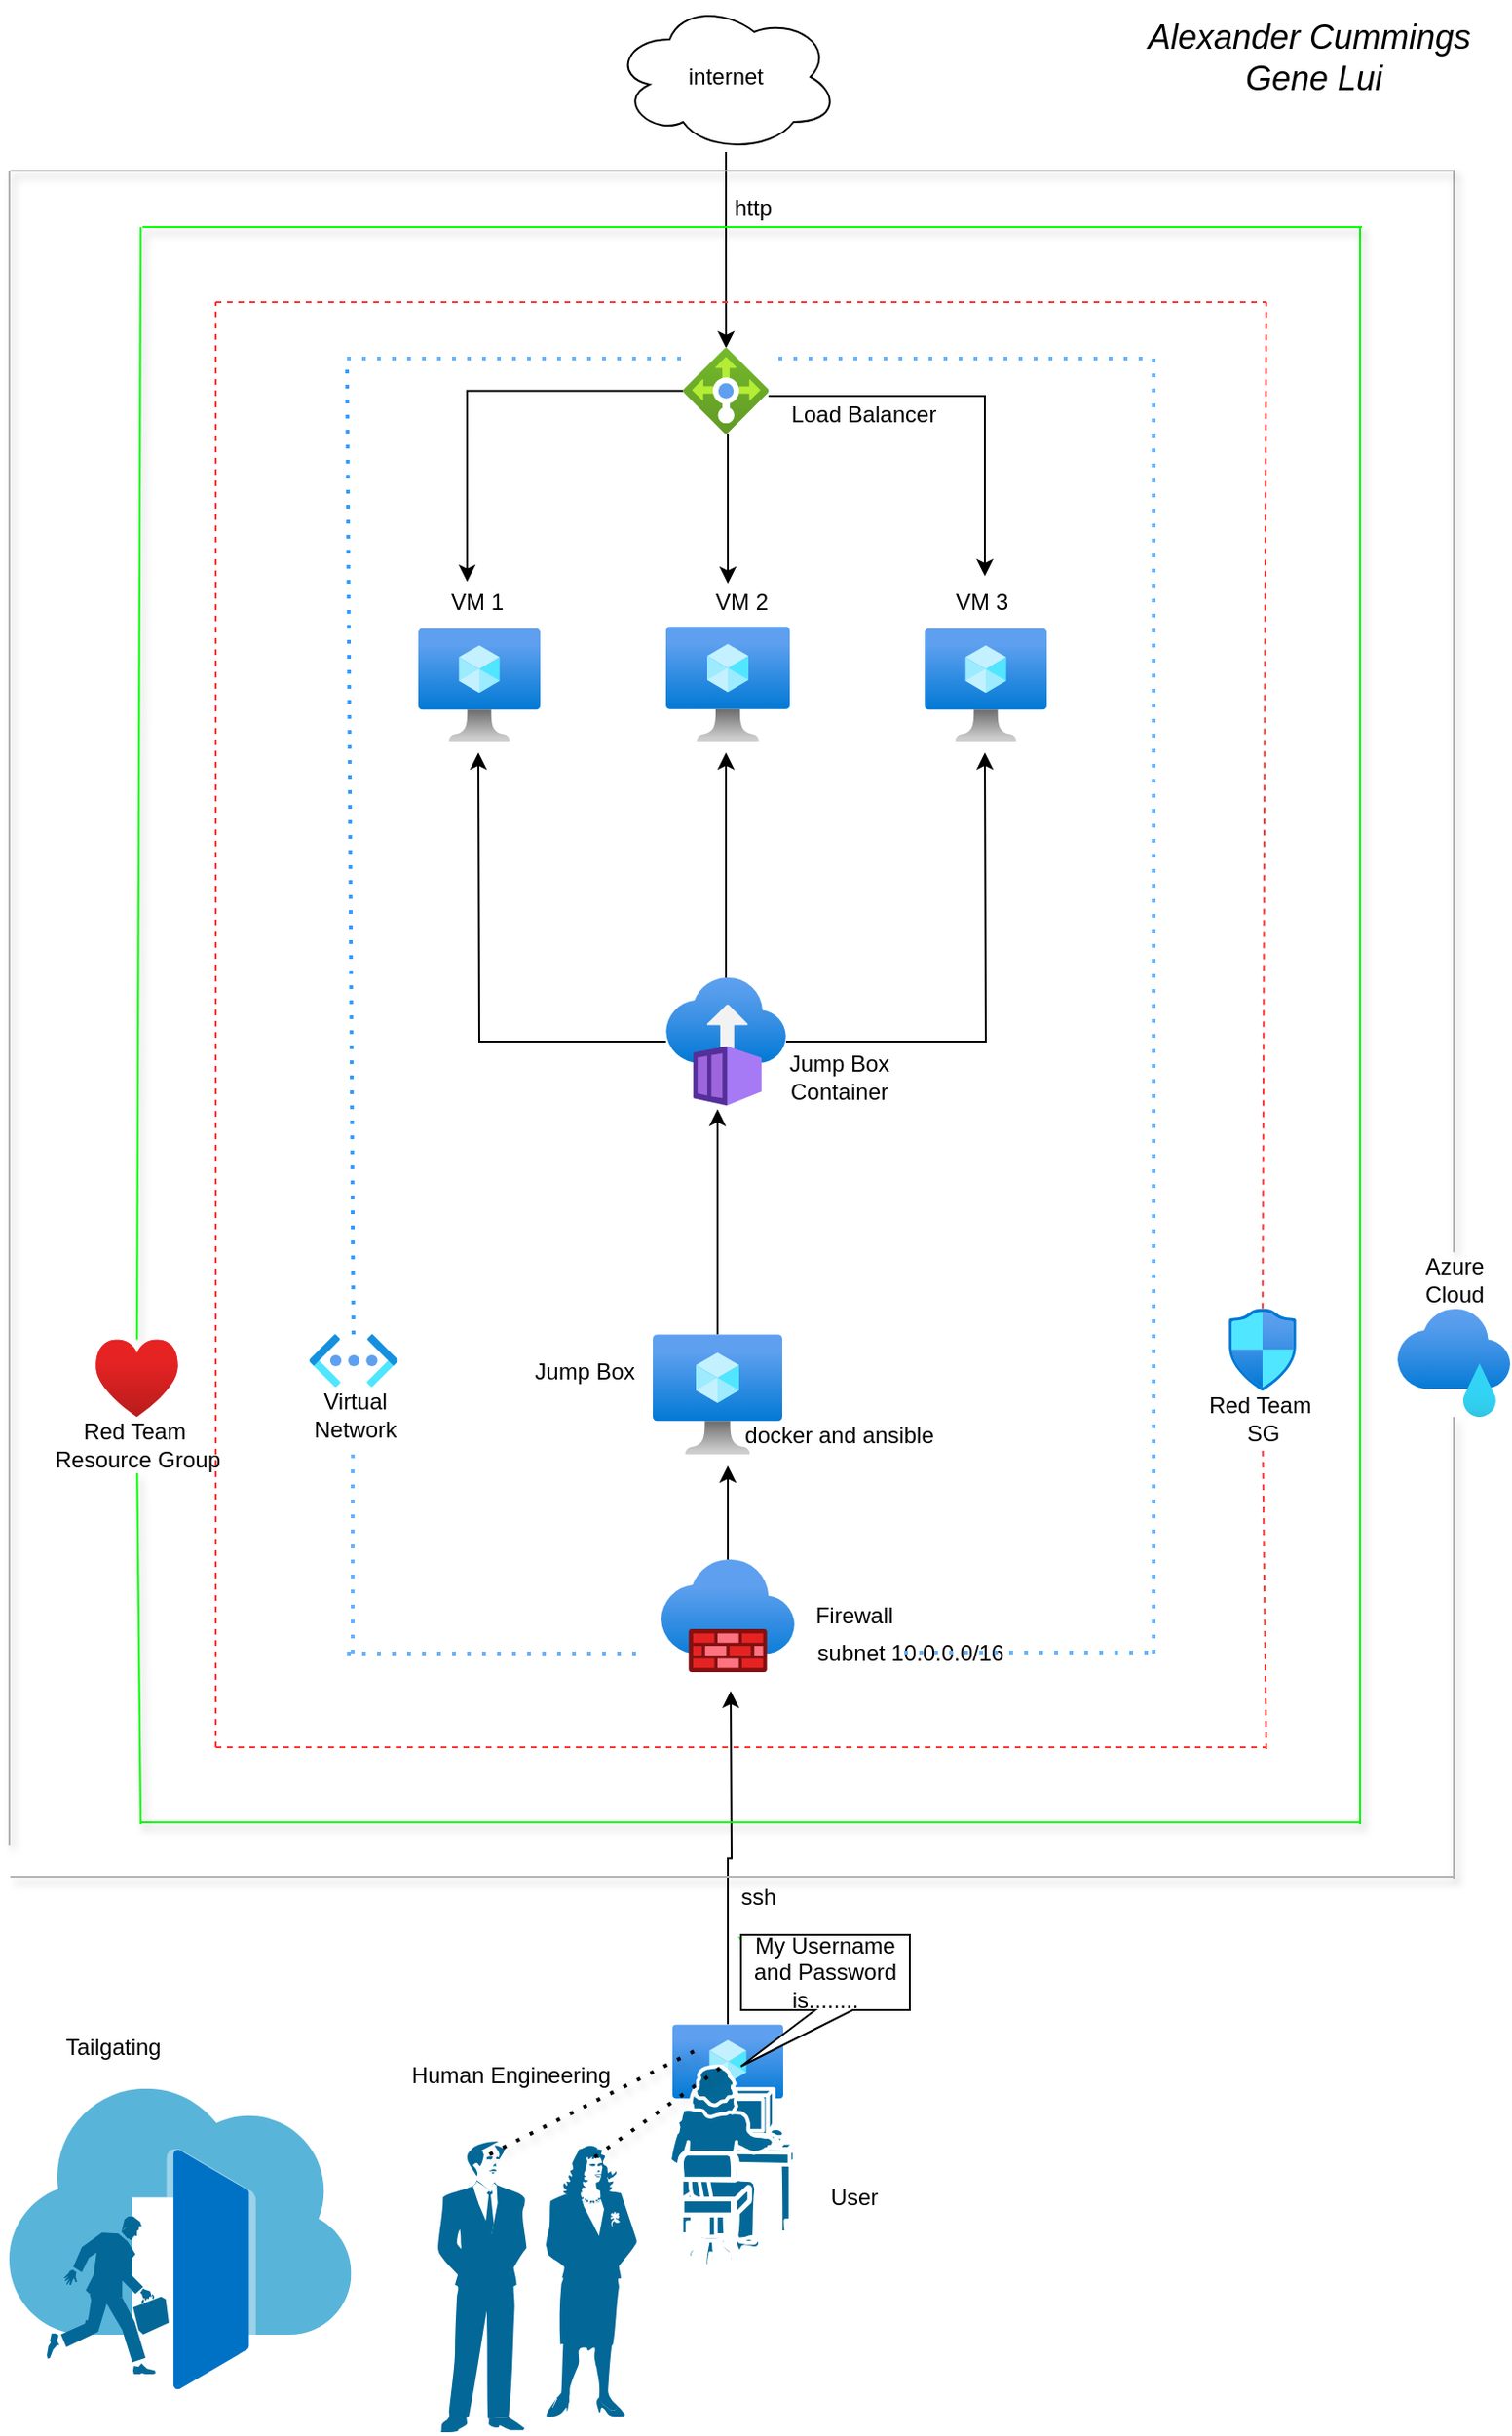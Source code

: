 <mxfile version="13.10.9" type="google"><diagram id="x1OYkQB7DRxshRP1bGu1" name="Page-1"><mxGraphModel dx="1422" dy="762" grid="1" gridSize="10" guides="1" tooltips="1" connect="1" arrows="1" fold="1" page="1" pageScale="1" pageWidth="850" pageHeight="1100" math="0" shadow="0"><root><mxCell id="0"/><mxCell id="1" parent="0"/><mxCell id="a1CTe_uSRsXe2X4wwvs7-1" value="" style="aspect=fixed;html=1;points=[];align=center;image;fontSize=12;image=img/lib/azure2/compute/Virtual_Machine.svg;" vertex="1" parent="1"><mxGeometry x="258" y="333.71" width="65" height="60.29" as="geometry"/></mxCell><mxCell id="a1CTe_uSRsXe2X4wwvs7-2" value="" style="aspect=fixed;html=1;points=[];align=center;image;fontSize=12;image=img/lib/azure2/compute/Virtual_Machine.svg;" vertex="1" parent="1"><mxGeometry x="390" y="332.78" width="66" height="61.22" as="geometry"/></mxCell><mxCell id="a1CTe_uSRsXe2X4wwvs7-3" value="" style="aspect=fixed;html=1;points=[];align=center;image;fontSize=12;image=img/lib/azure2/compute/Virtual_Machine.svg;" vertex="1" parent="1"><mxGeometry x="528" y="333.71" width="65" height="60.29" as="geometry"/></mxCell><mxCell id="a1CTe_uSRsXe2X4wwvs7-11" value="VM 1" style="text;html=1;align=center;verticalAlign=middle;resizable=0;points=[];autosize=1;" vertex="1" parent="1"><mxGeometry x="268.5" y="310" width="40" height="20" as="geometry"/></mxCell><mxCell id="a1CTe_uSRsXe2X4wwvs7-12" value="VM 2" style="text;html=1;align=center;verticalAlign=middle;resizable=0;points=[];autosize=1;" vertex="1" parent="1"><mxGeometry x="409.5" y="310" width="40" height="20" as="geometry"/></mxCell><mxCell id="a1CTe_uSRsXe2X4wwvs7-13" value="VM 3" style="text;html=1;align=center;verticalAlign=middle;resizable=0;points=[];autosize=1;" vertex="1" parent="1"><mxGeometry x="538" y="310" width="40" height="20" as="geometry"/></mxCell><mxCell id="a1CTe_uSRsXe2X4wwvs7-71" style="edgeStyle=orthogonalEdgeStyle;rounded=0;orthogonalLoop=1;jettySize=auto;html=1;" edge="1" parent="1" source="a1CTe_uSRsXe2X4wwvs7-15"><mxGeometry relative="1" as="geometry"><mxPoint x="422" y="400" as="targetPoint"/></mxGeometry></mxCell><mxCell id="a1CTe_uSRsXe2X4wwvs7-72" style="edgeStyle=orthogonalEdgeStyle;rounded=0;orthogonalLoop=1;jettySize=auto;html=1;" edge="1" parent="1" source="a1CTe_uSRsXe2X4wwvs7-15"><mxGeometry relative="1" as="geometry"><mxPoint x="560" y="400" as="targetPoint"/></mxGeometry></mxCell><mxCell id="a1CTe_uSRsXe2X4wwvs7-74" style="edgeStyle=orthogonalEdgeStyle;rounded=0;orthogonalLoop=1;jettySize=auto;html=1;" edge="1" parent="1" source="a1CTe_uSRsXe2X4wwvs7-15"><mxGeometry relative="1" as="geometry"><mxPoint x="290" y="400" as="targetPoint"/></mxGeometry></mxCell><mxCell id="a1CTe_uSRsXe2X4wwvs7-15" value="" style="aspect=fixed;html=1;points=[];align=center;image;fontSize=12;image=img/lib/azure2/compute/Container_Instances.svg;" vertex="1" parent="1"><mxGeometry x="390" y="520" width="64" height="68" as="geometry"/></mxCell><mxCell id="a1CTe_uSRsXe2X4wwvs7-16" value="Jump Box&lt;br&gt;Container&lt;br&gt;" style="text;html=1;align=center;verticalAlign=middle;resizable=0;points=[];autosize=1;" vertex="1" parent="1"><mxGeometry x="447" y="558" width="70" height="30" as="geometry"/></mxCell><mxCell id="a1CTe_uSRsXe2X4wwvs7-25" value="Jump Box&amp;nbsp;" style="text;html=1;align=center;verticalAlign=middle;resizable=0;points=[];autosize=1;" vertex="1" parent="1"><mxGeometry x="313" y="720" width="70" height="20" as="geometry"/></mxCell><mxCell id="a1CTe_uSRsXe2X4wwvs7-27" value="Load Balancer" style="text;html=1;align=center;verticalAlign=middle;resizable=0;points=[];autosize=1;" vertex="1" parent="1"><mxGeometry x="449.5" y="210" width="90" height="20" as="geometry"/></mxCell><mxCell id="a1CTe_uSRsXe2X4wwvs7-30" value="Firewall" style="text;html=1;align=center;verticalAlign=middle;resizable=0;points=[];autosize=1;" vertex="1" parent="1"><mxGeometry x="460" y="850" width="60" height="20" as="geometry"/></mxCell><mxCell id="a1CTe_uSRsXe2X4wwvs7-76" style="edgeStyle=orthogonalEdgeStyle;rounded=0;orthogonalLoop=1;jettySize=auto;html=1;" edge="1" parent="1" source="a1CTe_uSRsXe2X4wwvs7-17"><mxGeometry relative="1" as="geometry"><mxPoint x="417.5" y="590" as="targetPoint"/></mxGeometry></mxCell><mxCell id="a1CTe_uSRsXe2X4wwvs7-17" value="" style="aspect=fixed;html=1;points=[];align=center;image;fontSize=12;image=img/lib/azure2/compute/Virtual_Machine.svg;" vertex="1" parent="1"><mxGeometry x="383" y="710" width="69" height="64" as="geometry"/></mxCell><mxCell id="a1CTe_uSRsXe2X4wwvs7-48" value="docker and ansible" style="text;html=1;align=center;verticalAlign=middle;resizable=0;points=[];autosize=1;" vertex="1" parent="1"><mxGeometry x="422" y="754" width="120" height="20" as="geometry"/></mxCell><mxCell id="a1CTe_uSRsXe2X4wwvs7-50" value="ssh" style="text;html=1;align=center;verticalAlign=middle;resizable=0;points=[];autosize=1;" vertex="1" parent="1"><mxGeometry x="424" y="1000" width="30" height="20" as="geometry"/></mxCell><mxCell id="a1CTe_uSRsXe2X4wwvs7-70" value="" style="edgeStyle=orthogonalEdgeStyle;rounded=0;orthogonalLoop=1;jettySize=auto;html=1;" edge="1" parent="1" source="a1CTe_uSRsXe2X4wwvs7-52" target="a1CTe_uSRsXe2X4wwvs7-61"><mxGeometry relative="1" as="geometry"/></mxCell><mxCell id="a1CTe_uSRsXe2X4wwvs7-52" value="internet" style="ellipse;shape=cloud;whiteSpace=wrap;html=1;" vertex="1" parent="1"><mxGeometry x="362" width="120" height="80" as="geometry"/></mxCell><mxCell id="a1CTe_uSRsXe2X4wwvs7-78" style="edgeStyle=orthogonalEdgeStyle;rounded=0;orthogonalLoop=1;jettySize=auto;html=1;" edge="1" parent="1" source="a1CTe_uSRsXe2X4wwvs7-57"><mxGeometry relative="1" as="geometry"><mxPoint x="424.5" y="900" as="targetPoint"/></mxGeometry></mxCell><mxCell id="a1CTe_uSRsXe2X4wwvs7-57" value="" style="aspect=fixed;html=1;points=[];align=center;image;fontSize=12;image=img/lib/azure2/compute/Virtual_Machine.svg;" vertex="1" parent="1"><mxGeometry x="393.5" y="1077.64" width="59" height="54.72" as="geometry"/></mxCell><mxCell id="a1CTe_uSRsXe2X4wwvs7-59" value="User" style="text;html=1;align=center;verticalAlign=middle;resizable=0;points=[];autosize=1;" vertex="1" parent="1"><mxGeometry x="470" y="1160" width="40" height="20" as="geometry"/></mxCell><mxCell id="a1CTe_uSRsXe2X4wwvs7-64" style="edgeStyle=orthogonalEdgeStyle;rounded=0;orthogonalLoop=1;jettySize=auto;html=1;entryX=0.55;entryY=-0.2;entryDx=0;entryDy=0;entryPerimeter=0;" edge="1" parent="1" source="a1CTe_uSRsXe2X4wwvs7-61" target="a1CTe_uSRsXe2X4wwvs7-13"><mxGeometry relative="1" as="geometry"><Array as="points"><mxPoint x="560" y="210"/></Array></mxGeometry></mxCell><mxCell id="a1CTe_uSRsXe2X4wwvs7-67" style="edgeStyle=orthogonalEdgeStyle;rounded=0;orthogonalLoop=1;jettySize=auto;html=1;entryX=0.388;entryY=-0.05;entryDx=0;entryDy=0;entryPerimeter=0;" edge="1" parent="1" source="a1CTe_uSRsXe2X4wwvs7-61" target="a1CTe_uSRsXe2X4wwvs7-11"><mxGeometry relative="1" as="geometry"/></mxCell><mxCell id="a1CTe_uSRsXe2X4wwvs7-69" style="edgeStyle=orthogonalEdgeStyle;rounded=0;orthogonalLoop=1;jettySize=auto;html=1;entryX=0.338;entryY=0;entryDx=0;entryDy=0;entryPerimeter=0;" edge="1" parent="1" source="a1CTe_uSRsXe2X4wwvs7-61" target="a1CTe_uSRsXe2X4wwvs7-12"><mxGeometry relative="1" as="geometry"><Array as="points"><mxPoint x="422" y="271"/></Array></mxGeometry></mxCell><mxCell id="a1CTe_uSRsXe2X4wwvs7-61" value="" style="aspect=fixed;html=1;points=[];align=center;image;fontSize=12;image=img/lib/azure2/networking/Load_Balancers.svg;" vertex="1" parent="1"><mxGeometry x="399.25" y="184.5" width="45.5" height="45.5" as="geometry"/></mxCell><mxCell id="a1CTe_uSRsXe2X4wwvs7-68" value="http" style="text;html=1;align=center;verticalAlign=middle;resizable=0;points=[];autosize=1;" vertex="1" parent="1"><mxGeometry x="416" y="100" width="40" height="20" as="geometry"/></mxCell><mxCell id="a1CTe_uSRsXe2X4wwvs7-79" style="edgeStyle=orthogonalEdgeStyle;rounded=0;orthogonalLoop=1;jettySize=auto;html=1;" edge="1" parent="1" source="a1CTe_uSRsXe2X4wwvs7-77"><mxGeometry relative="1" as="geometry"><mxPoint x="423" y="780" as="targetPoint"/></mxGeometry></mxCell><mxCell id="a1CTe_uSRsXe2X4wwvs7-77" value="" style="aspect=fixed;html=1;points=[];align=center;image;fontSize=12;image=img/lib/azure2/networking/Firewalls.svg;" vertex="1" parent="1"><mxGeometry x="387.5" y="830" width="71" height="60" as="geometry"/></mxCell><mxCell id="a1CTe_uSRsXe2X4wwvs7-84" value="subnet 10.0.0.0/16" style="text;html=1;align=center;verticalAlign=middle;resizable=0;points=[];autosize=1;" vertex="1" parent="1"><mxGeometry x="465" y="870" width="110" height="20" as="geometry"/></mxCell><mxCell id="a1CTe_uSRsXe2X4wwvs7-85" value="" style="endArrow=none;dashed=1;html=1;dashPattern=1 3;strokeWidth=2;strokeColor=#66B2FF;" edge="1" parent="1"><mxGeometry width="50" height="50" relative="1" as="geometry"><mxPoint x="650" y="880" as="sourcePoint"/><mxPoint x="650" y="190" as="targetPoint"/><Array as="points"><mxPoint x="650" y="460"/></Array></mxGeometry></mxCell><mxCell id="a1CTe_uSRsXe2X4wwvs7-86" value="" style="endArrow=none;dashed=1;html=1;dashPattern=1 3;strokeWidth=2;strokeColor=#66B2FF;" edge="1" parent="1"><mxGeometry width="50" height="50" relative="1" as="geometry"><mxPoint x="517" y="879.5" as="sourcePoint"/><mxPoint x="647" y="879.5" as="targetPoint"/></mxGeometry></mxCell><mxCell id="a1CTe_uSRsXe2X4wwvs7-87" value="" style="endArrow=none;dashed=1;html=1;dashPattern=1 3;strokeWidth=2;strokeColor=#66B2FF;" edge="1" parent="1"><mxGeometry width="50" height="50" relative="1" as="geometry"><mxPoint x="450" y="190" as="sourcePoint"/><mxPoint x="650" y="190" as="targetPoint"/></mxGeometry></mxCell><mxCell id="a1CTe_uSRsXe2X4wwvs7-88" value="" style="endArrow=none;dashed=1;html=1;dashPattern=1 3;strokeWidth=2;entryX=0.016;entryY=0.121;entryDx=0;entryDy=0;entryPerimeter=0;strokeColor=#66B2FF;" edge="1" parent="1" target="a1CTe_uSRsXe2X4wwvs7-61"><mxGeometry width="50" height="50" relative="1" as="geometry"><mxPoint x="220" y="190" as="sourcePoint"/><mxPoint x="390" y="180" as="targetPoint"/></mxGeometry></mxCell><mxCell id="a1CTe_uSRsXe2X4wwvs7-89" value="" style="endArrow=none;dashed=1;html=1;dashPattern=1 3;strokeWidth=2;strokeColor=#3399FF;" edge="1" parent="1" source="a1CTe_uSRsXe2X4wwvs7-38"><mxGeometry width="50" height="50" relative="1" as="geometry"><mxPoint x="220" y="880" as="sourcePoint"/><mxPoint x="220" y="190" as="targetPoint"/></mxGeometry></mxCell><mxCell id="a1CTe_uSRsXe2X4wwvs7-38" value="" style="aspect=fixed;html=1;points=[];align=center;image;fontSize=12;image=img/lib/azure2/networking/Virtual_Networks_Classic.svg;" vertex="1" parent="1"><mxGeometry x="200" y="710" width="47" height="28.06" as="geometry"/></mxCell><mxCell id="a1CTe_uSRsXe2X4wwvs7-90" value="" style="endArrow=none;dashed=1;html=1;dashPattern=1 3;strokeWidth=2;strokeColor=#66B2FF;" edge="1" parent="1" source="a1CTe_uSRsXe2X4wwvs7-92" target="a1CTe_uSRsXe2X4wwvs7-38"><mxGeometry width="50" height="50" relative="1" as="geometry"><mxPoint x="223" y="880" as="sourcePoint"/><mxPoint x="220" y="190" as="targetPoint"/></mxGeometry></mxCell><mxCell id="a1CTe_uSRsXe2X4wwvs7-91" value="" style="endArrow=none;dashed=1;html=1;dashPattern=1 3;strokeWidth=2;strokeColor=#66B2FF;" edge="1" parent="1"><mxGeometry width="50" height="50" relative="1" as="geometry"><mxPoint x="220" y="880" as="sourcePoint"/><mxPoint x="380" y="880" as="targetPoint"/></mxGeometry></mxCell><mxCell id="a1CTe_uSRsXe2X4wwvs7-93" value="" style="endArrow=none;dashed=1;html=1;strokeColor=#FF3333;" edge="1" parent="1" source="a1CTe_uSRsXe2X4wwvs7-98"><mxGeometry width="50" height="50" relative="1" as="geometry"><mxPoint x="710" y="931" as="sourcePoint"/><mxPoint x="710" y="160" as="targetPoint"/></mxGeometry></mxCell><mxCell id="a1CTe_uSRsXe2X4wwvs7-94" value="" style="endArrow=none;dashed=1;html=1;strokeColor=#FF3333;" edge="1" parent="1"><mxGeometry width="50" height="50" relative="1" as="geometry"><mxPoint x="150" y="160" as="sourcePoint"/><mxPoint x="710" y="160" as="targetPoint"/></mxGeometry></mxCell><mxCell id="a1CTe_uSRsXe2X4wwvs7-95" value="" style="endArrow=none;dashed=1;html=1;strokeColor=#FF3333;" edge="1" parent="1"><mxGeometry width="50" height="50" relative="1" as="geometry"><mxPoint x="150" y="930" as="sourcePoint"/><mxPoint x="150" y="160" as="targetPoint"/></mxGeometry></mxCell><mxCell id="a1CTe_uSRsXe2X4wwvs7-96" value="" style="endArrow=none;dashed=1;html=1;strokeColor=#FF3333;" edge="1" parent="1"><mxGeometry width="50" height="50" relative="1" as="geometry"><mxPoint x="150" y="930" as="sourcePoint"/><mxPoint x="710" y="930" as="targetPoint"/></mxGeometry></mxCell><mxCell id="a1CTe_uSRsXe2X4wwvs7-98" value="" style="aspect=fixed;html=1;points=[];align=center;image;fontSize=12;image=img/lib/azure2/networking/Network_Security_Groups.svg;" vertex="1" parent="1"><mxGeometry x="690" y="696.29" width="36" height="43.71" as="geometry"/></mxCell><mxCell id="a1CTe_uSRsXe2X4wwvs7-99" value="" style="endArrow=none;dashed=1;html=1;strokeColor=#FF3333;" edge="1" parent="1" source="a1CTe_uSRsXe2X4wwvs7-100" target="a1CTe_uSRsXe2X4wwvs7-98"><mxGeometry width="50" height="50" relative="1" as="geometry"><mxPoint x="710" y="931" as="sourcePoint"/><mxPoint x="710" y="160" as="targetPoint"/></mxGeometry></mxCell><mxCell id="a1CTe_uSRsXe2X4wwvs7-100" value="Red Team&amp;nbsp;&lt;br&gt;SG" style="text;html=1;align=center;verticalAlign=middle;resizable=0;points=[];autosize=1;" vertex="1" parent="1"><mxGeometry x="673" y="740" width="70" height="30" as="geometry"/></mxCell><mxCell id="a1CTe_uSRsXe2X4wwvs7-101" value="" style="endArrow=none;dashed=1;html=1;strokeColor=#FF3333;" edge="1" parent="1" target="a1CTe_uSRsXe2X4wwvs7-100"><mxGeometry width="50" height="50" relative="1" as="geometry"><mxPoint x="710" y="931" as="sourcePoint"/><mxPoint x="708.205" y="740" as="targetPoint"/></mxGeometry></mxCell><mxCell id="a1CTe_uSRsXe2X4wwvs7-92" value="Virtual&lt;br&gt;Network" style="text;html=1;align=center;verticalAlign=middle;resizable=0;points=[];autosize=1;" vertex="1" parent="1"><mxGeometry x="193.5" y="738.06" width="60" height="30" as="geometry"/></mxCell><mxCell id="a1CTe_uSRsXe2X4wwvs7-102" value="" style="endArrow=none;dashed=1;html=1;dashPattern=1 3;strokeWidth=2;strokeColor=#66B2FF;" edge="1" parent="1" target="a1CTe_uSRsXe2X4wwvs7-92"><mxGeometry width="50" height="50" relative="1" as="geometry"><mxPoint x="223" y="880" as="sourcePoint"/><mxPoint x="223.455" y="738.06" as="targetPoint"/><Array as="points"><mxPoint x="223" y="780"/></Array></mxGeometry></mxCell><mxCell id="a1CTe_uSRsXe2X4wwvs7-107" value="" style="endArrow=none;html=1;shadow=1;strokeColor=#00FF00;" edge="1" parent="1"><mxGeometry width="50" height="50" relative="1" as="geometry"><mxPoint x="760" y="971" as="sourcePoint"/><mxPoint x="760" y="120" as="targetPoint"/></mxGeometry></mxCell><mxCell id="a1CTe_uSRsXe2X4wwvs7-108" value="" style="endArrow=none;html=1;shadow=1;strokeColor=#00FF00;" edge="1" parent="1" source="a1CTe_uSRsXe2X4wwvs7-121"><mxGeometry width="50" height="50" relative="1" as="geometry"><mxPoint x="110" y="971" as="sourcePoint"/><mxPoint x="110" y="120" as="targetPoint"/></mxGeometry></mxCell><mxCell id="a1CTe_uSRsXe2X4wwvs7-109" value="" style="endArrow=none;html=1;shadow=1;strokeColor=#00FF00;" edge="1" parent="1"><mxGeometry width="50" height="50" relative="1" as="geometry"><mxPoint x="110" y="970" as="sourcePoint"/><mxPoint x="760" y="970" as="targetPoint"/></mxGeometry></mxCell><mxCell id="a1CTe_uSRsXe2X4wwvs7-110" value="" style="endArrow=none;html=1;shadow=1;strokeColor=#00FF00;" edge="1" parent="1"><mxGeometry width="50" height="50" relative="1" as="geometry"><mxPoint x="111" y="120" as="sourcePoint"/><mxPoint x="761" y="120" as="targetPoint"/></mxGeometry></mxCell><mxCell id="a1CTe_uSRsXe2X4wwvs7-111" value="" style="aspect=fixed;html=1;points=[];align=center;image;fontSize=12;image=img/lib/mscae/Front_Doors.svg;" vertex="1" parent="1"><mxGeometry x="40" y="1111.82" width="182.23" height="160.36" as="geometry"/></mxCell><mxCell id="a1CTe_uSRsXe2X4wwvs7-112" value="" style="shape=mxgraph.cisco.people.running_man;html=1;pointerEvents=1;dashed=0;fillColor=#036897;strokeColor=#ffffff;strokeWidth=2;verticalLabelPosition=bottom;verticalAlign=top;align=center;outlineConnect=0;direction=east;" vertex="1" parent="1"><mxGeometry x="60" y="1180" width="65" height="84" as="geometry"/></mxCell><mxCell id="a1CTe_uSRsXe2X4wwvs7-113" value="Tailgating" style="text;html=1;align=center;verticalAlign=middle;resizable=0;points=[];autosize=1;" vertex="1" parent="1"><mxGeometry x="60" y="1080" width="70" height="20" as="geometry"/></mxCell><mxCell id="a1CTe_uSRsXe2X4wwvs7-114" value="" style="shape=mxgraph.cisco.people.mac_woman;html=1;pointerEvents=1;dashed=0;fillColor=#036897;strokeColor=#ffffff;strokeWidth=2;verticalLabelPosition=bottom;verticalAlign=top;align=center;outlineConnect=0;" vertex="1" parent="1"><mxGeometry x="392" y="1100" width="67" height="107" as="geometry"/></mxCell><mxCell id="a1CTe_uSRsXe2X4wwvs7-115" value="" style="shape=mxgraph.cisco.people.man_woman;html=1;pointerEvents=1;dashed=0;fillColor=#036897;strokeColor=#ffffff;strokeWidth=2;verticalLabelPosition=bottom;verticalAlign=top;align=center;outlineConnect=0;" vertex="1" parent="1"><mxGeometry x="268.5" y="1140" width="106" height="155" as="geometry"/></mxCell><mxCell id="a1CTe_uSRsXe2X4wwvs7-116" value="Human Engineering" style="text;html=1;align=center;verticalAlign=middle;resizable=0;points=[];autosize=1;" vertex="1" parent="1"><mxGeometry x="247" y="1095" width="120" height="20" as="geometry"/></mxCell><mxCell id="a1CTe_uSRsXe2X4wwvs7-117" value="" style="endArrow=none;dashed=1;html=1;dashPattern=1 3;strokeWidth=2;shadow=1;exitX=0.259;exitY=0.045;exitDx=0;exitDy=0;exitPerimeter=0;" edge="1" parent="1" source="a1CTe_uSRsXe2X4wwvs7-115"><mxGeometry width="50" height="50" relative="1" as="geometry"><mxPoint x="370" y="1140" as="sourcePoint"/><mxPoint x="409" y="1090" as="targetPoint"/></mxGeometry></mxCell><mxCell id="a1CTe_uSRsXe2X4wwvs7-118" value="" style="endArrow=none;dashed=1;html=1;dashPattern=1 3;strokeWidth=2;shadow=1;exitX=0.259;exitY=0.045;exitDx=0;exitDy=0;exitPerimeter=0;entryX=0.42;entryY=0;entryDx=0;entryDy=0;entryPerimeter=0;" edge="1" parent="1" target="a1CTe_uSRsXe2X4wwvs7-114"><mxGeometry width="50" height="50" relative="1" as="geometry"><mxPoint x="351.954" y="1148.485" as="sourcePoint"/><mxPoint x="465" y="1091.51" as="targetPoint"/></mxGeometry></mxCell><mxCell id="a1CTe_uSRsXe2X4wwvs7-120" style="edgeStyle=orthogonalEdgeStyle;rounded=0;orthogonalLoop=1;jettySize=auto;html=1;exitX=0;exitY=0;exitDx=0;exitDy=0;exitPerimeter=0;shadow=1;strokeColor=#00FF00;" edge="1" parent="1" source="a1CTe_uSRsXe2X4wwvs7-119"><mxGeometry relative="1" as="geometry"><mxPoint x="433" y="1040" as="targetPoint"/></mxGeometry></mxCell><mxCell id="a1CTe_uSRsXe2X4wwvs7-119" value="My Username and Password is........" style="shape=callout;whiteSpace=wrap;html=1;perimeter=calloutPerimeter;size=30;position=0.44;position2=0;" vertex="1" parent="1"><mxGeometry x="430" y="1030" width="90" height="70" as="geometry"/></mxCell><mxCell id="a1CTe_uSRsXe2X4wwvs7-121" value="" style="aspect=fixed;html=1;points=[];align=center;image;fontSize=12;image=img/lib/azure2/general/Heart.svg;" vertex="1" parent="1"><mxGeometry x="86" y="712.75" width="44" height="41.25" as="geometry"/></mxCell><mxCell id="a1CTe_uSRsXe2X4wwvs7-122" value="" style="endArrow=none;html=1;shadow=1;strokeColor=#00FF00;" edge="1" parent="1" source="a1CTe_uSRsXe2X4wwvs7-123" target="a1CTe_uSRsXe2X4wwvs7-121"><mxGeometry width="50" height="50" relative="1" as="geometry"><mxPoint x="110" y="971" as="sourcePoint"/><mxPoint x="110" y="120" as="targetPoint"/></mxGeometry></mxCell><mxCell id="a1CTe_uSRsXe2X4wwvs7-127" value="" style="endArrow=none;html=1;shadow=1;strokeColor=#B3B3B3;" edge="1" parent="1" source="a1CTe_uSRsXe2X4wwvs7-133"><mxGeometry width="50" height="50" relative="1" as="geometry"><mxPoint x="810" y="1000" as="sourcePoint"/><mxPoint x="810" y="90" as="targetPoint"/></mxGeometry></mxCell><mxCell id="a1CTe_uSRsXe2X4wwvs7-128" value="" style="endArrow=none;html=1;shadow=1;strokeColor=#B3B3B3;" edge="1" parent="1"><mxGeometry width="50" height="50" relative="1" as="geometry"><mxPoint x="40" y="982" as="sourcePoint"/><mxPoint x="40" y="90" as="targetPoint"/></mxGeometry></mxCell><mxCell id="a1CTe_uSRsXe2X4wwvs7-129" value="" style="endArrow=none;html=1;shadow=1;strokeColor=#B3B3B3;" edge="1" parent="1"><mxGeometry width="50" height="50" relative="1" as="geometry"><mxPoint x="40.5" y="90" as="sourcePoint"/><mxPoint x="810.5" y="90" as="targetPoint"/></mxGeometry></mxCell><mxCell id="a1CTe_uSRsXe2X4wwvs7-130" value="" style="endArrow=none;html=1;shadow=1;strokeColor=#B3B3B3;" edge="1" parent="1"><mxGeometry width="50" height="50" relative="1" as="geometry"><mxPoint x="40.5" y="999" as="sourcePoint"/><mxPoint x="810.5" y="999" as="targetPoint"/></mxGeometry></mxCell><mxCell id="a1CTe_uSRsXe2X4wwvs7-131" value="" style="aspect=fixed;html=1;points=[];align=center;image;fontSize=12;image=img/lib/azure2/general/Error.svg;" vertex="1" parent="1"><mxGeometry x="780" y="696.54" width="60" height="57.46" as="geometry"/></mxCell><mxCell id="a1CTe_uSRsXe2X4wwvs7-132" value="" style="endArrow=none;html=1;shadow=1;strokeColor=#B3B3B3;" edge="1" parent="1" target="a1CTe_uSRsXe2X4wwvs7-131"><mxGeometry width="50" height="50" relative="1" as="geometry"><mxPoint x="810" y="1000" as="sourcePoint"/><mxPoint x="810" y="90" as="targetPoint"/></mxGeometry></mxCell><mxCell id="a1CTe_uSRsXe2X4wwvs7-133" value="Azure&lt;br&gt;Cloud" style="text;html=1;align=center;verticalAlign=middle;resizable=0;points=[];autosize=1;" vertex="1" parent="1"><mxGeometry x="785" y="666.29" width="50" height="30" as="geometry"/></mxCell><mxCell id="a1CTe_uSRsXe2X4wwvs7-134" value="" style="endArrow=none;html=1;shadow=1;strokeColor=#B3B3B3;" edge="1" parent="1" source="a1CTe_uSRsXe2X4wwvs7-131" target="a1CTe_uSRsXe2X4wwvs7-133"><mxGeometry width="50" height="50" relative="1" as="geometry"><mxPoint x="810" y="696.54" as="sourcePoint"/><mxPoint x="810" y="90" as="targetPoint"/></mxGeometry></mxCell><mxCell id="a1CTe_uSRsXe2X4wwvs7-123" value="Red Team&amp;nbsp;&lt;br&gt;Resource Group" style="text;html=1;align=center;verticalAlign=middle;resizable=0;points=[];autosize=1;" vertex="1" parent="1"><mxGeometry x="58" y="754" width="100" height="30" as="geometry"/></mxCell><mxCell id="a1CTe_uSRsXe2X4wwvs7-135" value="" style="endArrow=none;html=1;shadow=1;strokeColor=#00FF00;" edge="1" parent="1" target="a1CTe_uSRsXe2X4wwvs7-123"><mxGeometry width="50" height="50" relative="1" as="geometry"><mxPoint x="110" y="971" as="sourcePoint"/><mxPoint x="108.174" y="754" as="targetPoint"/></mxGeometry></mxCell><mxCell id="a1CTe_uSRsXe2X4wwvs7-136" value="&lt;i&gt;&lt;font style=&quot;font-size: 18px&quot;&gt;Alexander Cummings&amp;nbsp;&lt;br&gt;Gene Lui&lt;/font&gt;&lt;/i&gt;" style="text;html=1;align=center;verticalAlign=middle;resizable=0;points=[];autosize=1;" vertex="1" parent="1"><mxGeometry x="640" y="10" width="190" height="40" as="geometry"/></mxCell></root></mxGraphModel></diagram></mxfile>